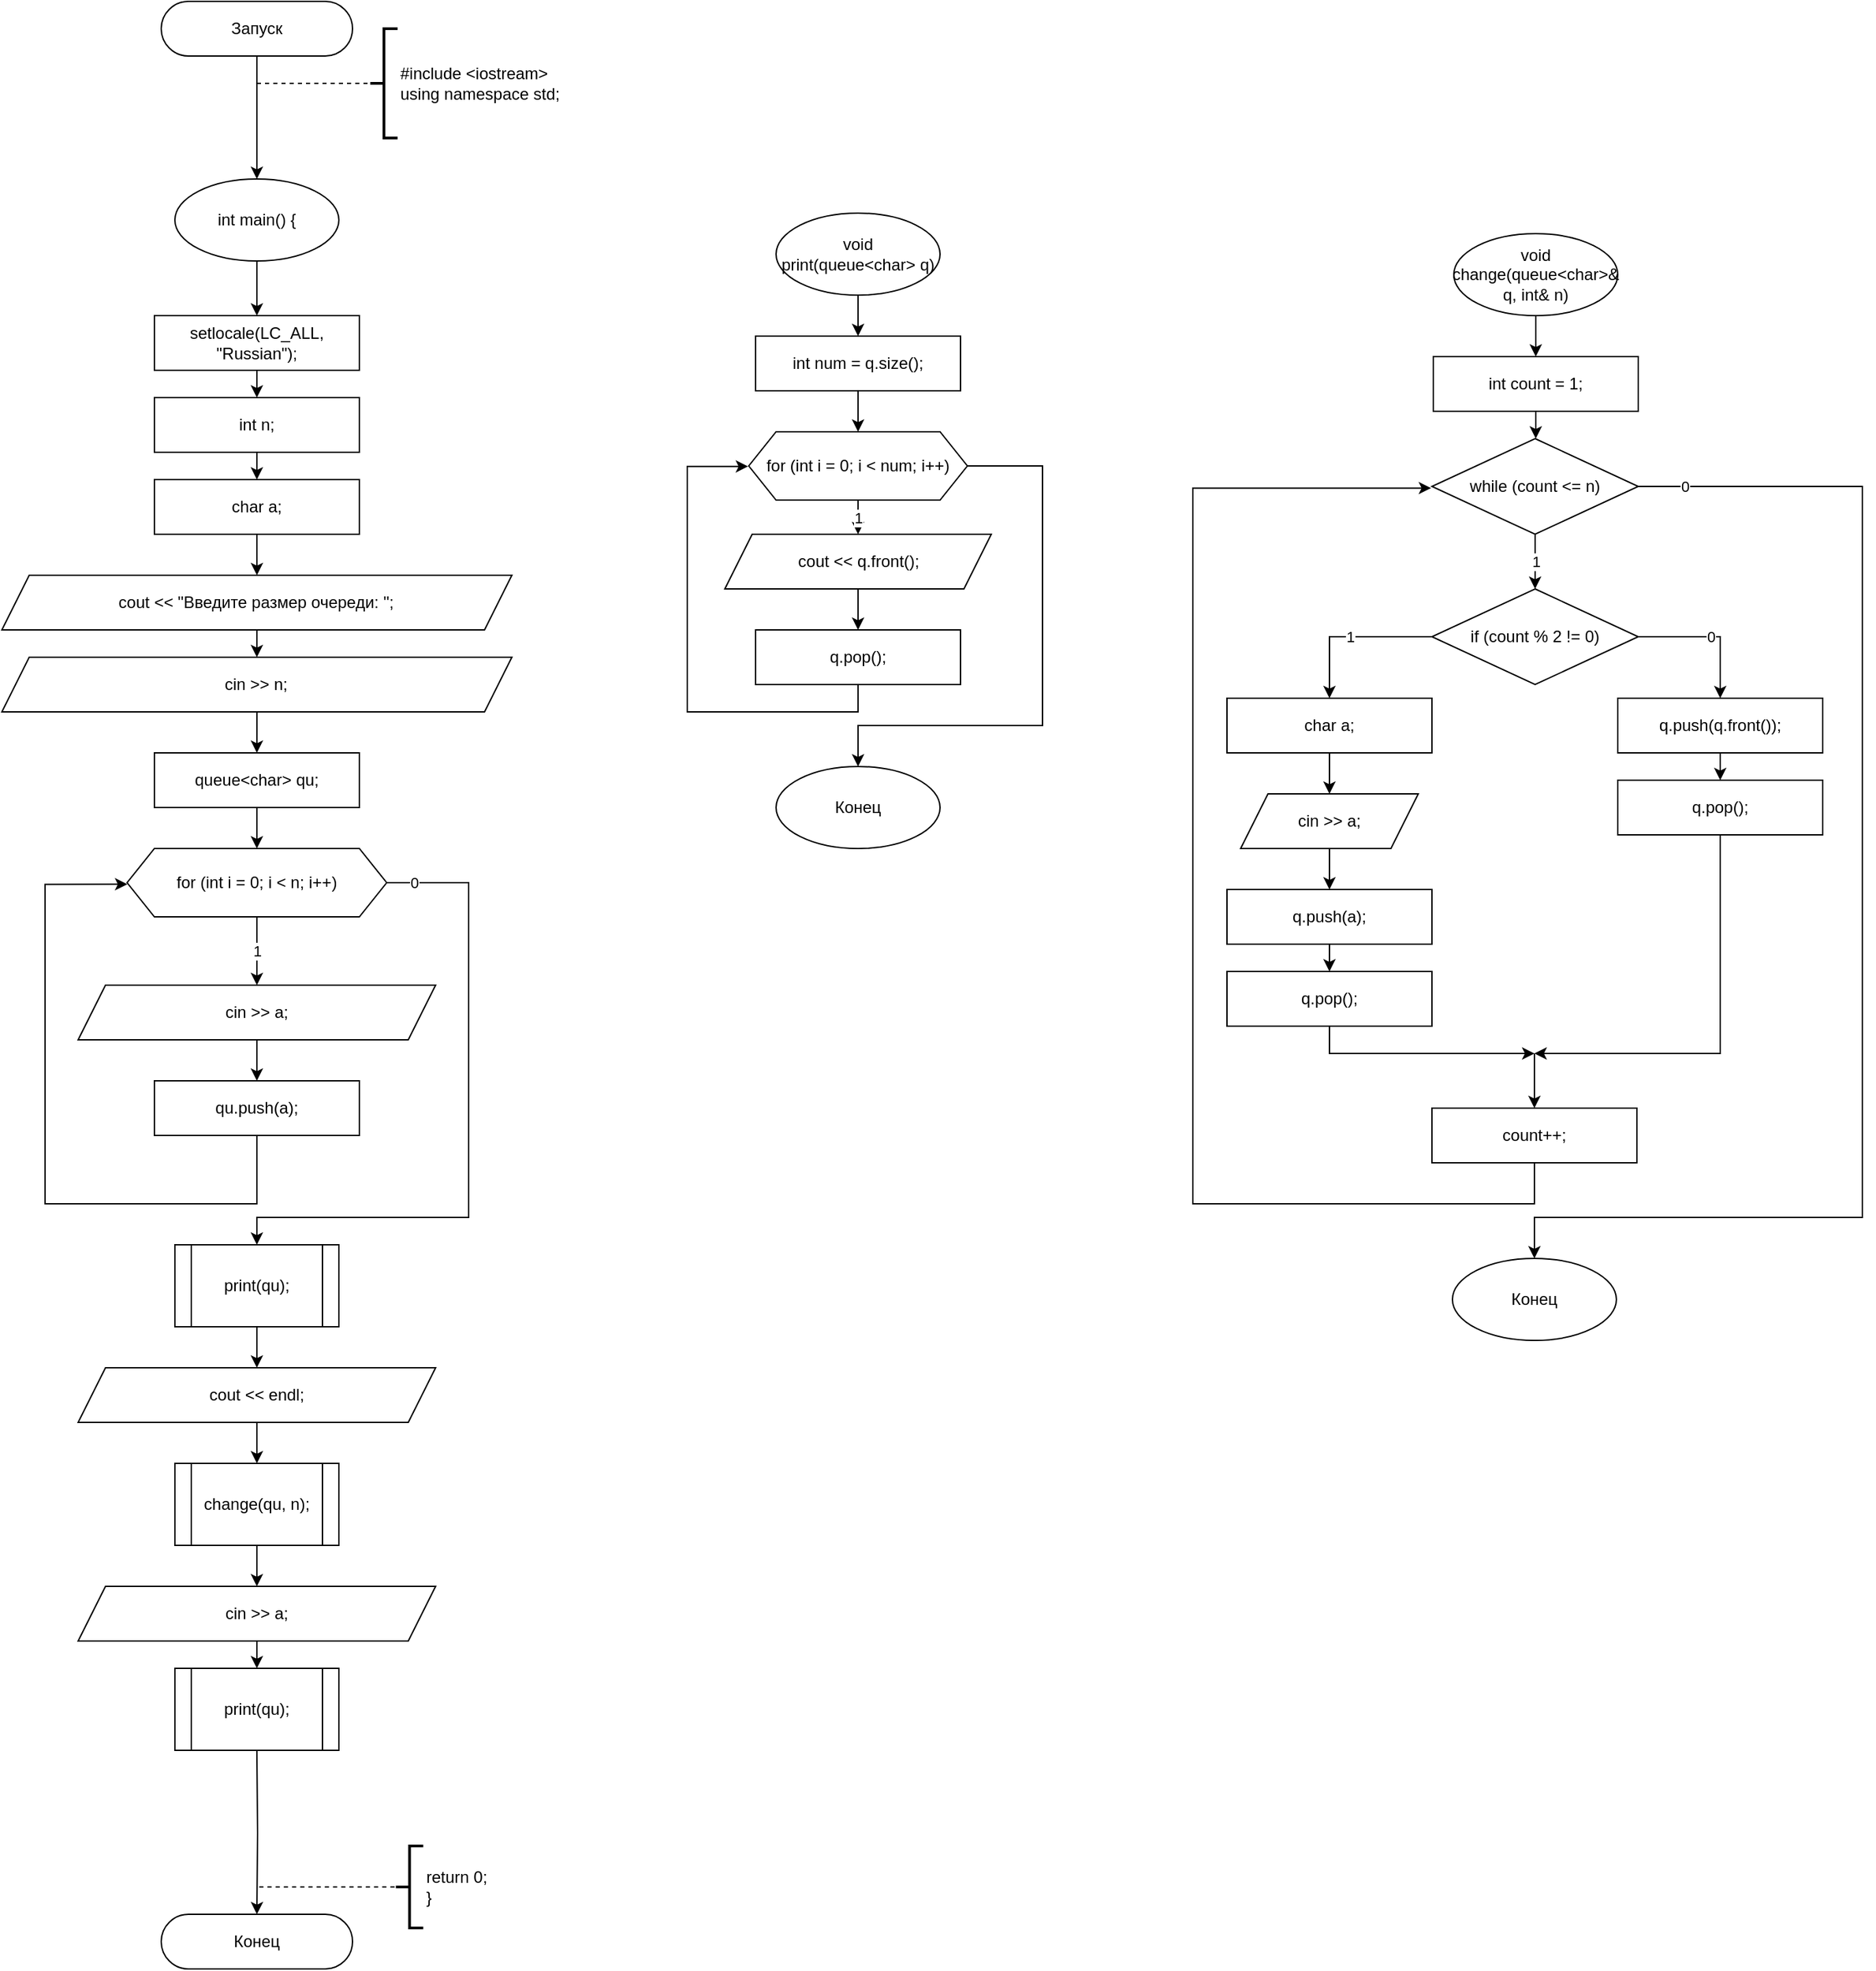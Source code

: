 <mxfile>
    <diagram id="tr8WCDj-hul7nBdrf4UF" name="Страница 1">
        <mxGraphModel dx="1064" dy="1292" grid="1" gridSize="10" guides="1" tooltips="1" connect="0" arrows="1" fold="1" page="1" pageScale="1" pageWidth="827" pageHeight="1169" math="0" shadow="0">
            <root>
                <mxCell id="0"/>
                <mxCell id="1" parent="0"/>
                <mxCell id="2" style="edgeStyle=orthogonalEdgeStyle;rounded=0;orthogonalLoop=1;jettySize=auto;html=1;" parent="1" source="3" edge="1">
                    <mxGeometry relative="1" as="geometry">
                        <mxPoint x="375" y="150" as="targetPoint"/>
                    </mxGeometry>
                </mxCell>
                <mxCell id="3" value="Запуск" style="rounded=1;whiteSpace=wrap;html=1;arcSize=50;" parent="1" vertex="1">
                    <mxGeometry x="305" y="20" width="140" height="40" as="geometry"/>
                </mxCell>
                <mxCell id="5" value="#include &amp;lt;iostream&amp;gt;&lt;br&gt;using namespace std;" style="strokeWidth=2;html=1;shape=mxgraph.flowchart.annotation_2;align=left;labelPosition=right;pointerEvents=1;" parent="1" vertex="1">
                    <mxGeometry x="458.01" y="40" width="20" height="80" as="geometry"/>
                </mxCell>
                <mxCell id="6" value="" style="endArrow=none;dashed=1;html=1;entryX=0;entryY=0.5;entryDx=0;entryDy=0;entryPerimeter=0;" parent="1" target="5" edge="1">
                    <mxGeometry width="50" height="50" relative="1" as="geometry">
                        <mxPoint x="375" y="80" as="sourcePoint"/>
                        <mxPoint x="465" y="70" as="targetPoint"/>
                    </mxGeometry>
                </mxCell>
                <mxCell id="7" value="Конец" style="rounded=1;whiteSpace=wrap;html=1;arcSize=50;" parent="1" vertex="1">
                    <mxGeometry x="305" y="1420" width="140" height="40" as="geometry"/>
                </mxCell>
                <mxCell id="10" value="return 0;&lt;br&gt;}" style="strokeWidth=2;html=1;shape=mxgraph.flowchart.annotation_2;align=left;labelPosition=right;pointerEvents=1;" parent="1" vertex="1">
                    <mxGeometry x="476.75" y="1370" width="20" height="60" as="geometry"/>
                </mxCell>
                <mxCell id="11" value="" style="endArrow=none;dashed=1;html=1;entryX=0;entryY=0.5;entryDx=0;entryDy=0;entryPerimeter=0;" parent="1" edge="1">
                    <mxGeometry width="50" height="50" relative="1" as="geometry">
                        <mxPoint x="376.75" y="1400" as="sourcePoint"/>
                        <mxPoint x="476.75" y="1400" as="targetPoint"/>
                    </mxGeometry>
                </mxCell>
                <mxCell id="383" style="edgeStyle=orthogonalEdgeStyle;html=1;rounded=0;" parent="1" source="354" edge="1">
                    <mxGeometry relative="1" as="geometry">
                        <mxPoint x="375" y="250" as="targetPoint"/>
                    </mxGeometry>
                </mxCell>
                <mxCell id="354" value="int main() {" style="ellipse;whiteSpace=wrap;html=1;" parent="1" vertex="1">
                    <mxGeometry x="315" y="150" width="120" height="60" as="geometry"/>
                </mxCell>
                <mxCell id="367" style="edgeStyle=orthogonalEdgeStyle;rounded=0;html=1;" parent="1" target="7" edge="1">
                    <mxGeometry relative="1" as="geometry">
                        <mxPoint x="375.005" y="1300" as="sourcePoint"/>
                    </mxGeometry>
                </mxCell>
                <mxCell id="442" style="edgeStyle=orthogonalEdgeStyle;rounded=0;html=1;" parent="1" source="440" edge="1">
                    <mxGeometry relative="1" as="geometry">
                        <mxPoint x="815" y="265" as="targetPoint"/>
                    </mxGeometry>
                </mxCell>
                <mxCell id="440" value="&lt;div&gt;void print(queue&amp;lt;char&amp;gt; q)&lt;/div&gt;" style="ellipse;whiteSpace=wrap;html=1;" parent="1" vertex="1">
                    <mxGeometry x="755" y="175" width="120" height="60" as="geometry"/>
                </mxCell>
                <mxCell id="445" style="edgeStyle=orthogonalEdgeStyle;rounded=0;html=1;" parent="1" source="443" edge="1">
                    <mxGeometry relative="1" as="geometry">
                        <mxPoint x="815" y="335" as="targetPoint"/>
                    </mxGeometry>
                </mxCell>
                <mxCell id="443" value="int num = q.size();" style="rounded=0;whiteSpace=wrap;html=1;" parent="1" vertex="1">
                    <mxGeometry x="740" y="265" width="150" height="40" as="geometry"/>
                </mxCell>
                <mxCell id="451" value="&lt;div&gt;Конец&lt;/div&gt;" style="ellipse;whiteSpace=wrap;html=1;" parent="1" vertex="1">
                    <mxGeometry x="755" y="580" width="120" height="60" as="geometry"/>
                </mxCell>
                <mxCell id="456" style="edgeStyle=orthogonalEdgeStyle;rounded=0;html=1;" parent="1" source="453" target="454" edge="1">
                    <mxGeometry relative="1" as="geometry"/>
                </mxCell>
                <mxCell id="453" value="&lt;div&gt;void change(queue&amp;lt;char&amp;gt;&amp;amp; q, int&amp;amp; n)&lt;/div&gt;" style="ellipse;whiteSpace=wrap;html=1;" parent="1" vertex="1">
                    <mxGeometry x="1251" y="190" width="120" height="60" as="geometry"/>
                </mxCell>
                <mxCell id="457" style="edgeStyle=orthogonalEdgeStyle;rounded=0;html=1;" parent="1" source="454" edge="1">
                    <mxGeometry relative="1" as="geometry">
                        <mxPoint x="1311.0" y="340" as="targetPoint"/>
                    </mxGeometry>
                </mxCell>
                <mxCell id="454" value="int count = 1;" style="rounded=0;whiteSpace=wrap;html=1;" parent="1" vertex="1">
                    <mxGeometry x="1236" y="280" width="150" height="40" as="geometry"/>
                </mxCell>
                <mxCell id="474" value="&lt;div&gt;Конец&lt;/div&gt;" style="ellipse;whiteSpace=wrap;html=1;" parent="1" vertex="1">
                    <mxGeometry x="1250" y="940" width="120" height="60" as="geometry"/>
                </mxCell>
                <mxCell id="507" style="edgeStyle=orthogonalEdgeStyle;rounded=0;html=1;" edge="1" parent="1" source="508" target="510">
                    <mxGeometry relative="1" as="geometry"/>
                </mxCell>
                <mxCell id="508" value="setlocale(LC_ALL, &quot;Russian&quot;);" style="rounded=0;whiteSpace=wrap;html=1;" vertex="1" parent="1">
                    <mxGeometry x="300" y="250" width="150" height="40" as="geometry"/>
                </mxCell>
                <mxCell id="509" style="edgeStyle=orthogonalEdgeStyle;rounded=0;html=1;" edge="1" parent="1" source="510" target="512">
                    <mxGeometry relative="1" as="geometry"/>
                </mxCell>
                <mxCell id="510" value="int n;" style="rounded=0;whiteSpace=wrap;html=1;" vertex="1" parent="1">
                    <mxGeometry x="300" y="310" width="150" height="40" as="geometry"/>
                </mxCell>
                <mxCell id="511" style="edgeStyle=orthogonalEdgeStyle;rounded=0;html=1;" edge="1" parent="1" source="512" target="514">
                    <mxGeometry relative="1" as="geometry"/>
                </mxCell>
                <mxCell id="512" value="char a;" style="rounded=0;whiteSpace=wrap;html=1;" vertex="1" parent="1">
                    <mxGeometry x="300" y="370" width="150" height="40" as="geometry"/>
                </mxCell>
                <mxCell id="513" style="edgeStyle=orthogonalEdgeStyle;rounded=0;html=1;" edge="1" parent="1" source="514" target="516">
                    <mxGeometry relative="1" as="geometry"/>
                </mxCell>
                <mxCell id="514" value="cout &amp;lt;&amp;lt; &quot;Введите размер очереди: &quot;;" style="shape=parallelogram;perimeter=parallelogramPerimeter;whiteSpace=wrap;html=1;fixedSize=1;" vertex="1" parent="1">
                    <mxGeometry x="188.38" y="440" width="373.25" height="40" as="geometry"/>
                </mxCell>
                <mxCell id="515" style="edgeStyle=orthogonalEdgeStyle;rounded=0;html=1;" edge="1" parent="1" source="516" target="518">
                    <mxGeometry relative="1" as="geometry"/>
                </mxCell>
                <mxCell id="516" value="cin &amp;gt;&amp;gt; n;" style="shape=parallelogram;perimeter=parallelogramPerimeter;whiteSpace=wrap;html=1;fixedSize=1;" vertex="1" parent="1">
                    <mxGeometry x="188.38" y="500" width="373.25" height="40" as="geometry"/>
                </mxCell>
                <mxCell id="517" style="edgeStyle=orthogonalEdgeStyle;rounded=0;html=1;" edge="1" parent="1" source="518" target="521">
                    <mxGeometry relative="1" as="geometry"/>
                </mxCell>
                <mxCell id="518" value="queue&amp;lt;char&amp;gt; qu;" style="rounded=0;whiteSpace=wrap;html=1;" vertex="1" parent="1">
                    <mxGeometry x="300" y="570" width="150" height="40" as="geometry"/>
                </mxCell>
                <mxCell id="519" value="1" style="edgeStyle=orthogonalEdgeStyle;rounded=0;html=1;" edge="1" parent="1" source="521" target="523">
                    <mxGeometry relative="1" as="geometry"/>
                </mxCell>
                <mxCell id="520" value="0" style="edgeStyle=orthogonalEdgeStyle;rounded=0;html=1;" edge="1" parent="1" source="521" target="527">
                    <mxGeometry x="-0.917" relative="1" as="geometry">
                        <Array as="points">
                            <mxPoint x="530" y="665"/>
                            <mxPoint x="530" y="910"/>
                            <mxPoint x="375" y="910"/>
                        </Array>
                        <mxPoint as="offset"/>
                    </mxGeometry>
                </mxCell>
                <mxCell id="521" value="for (int i = 0; i &amp;lt; n; i++)" style="shape=hexagon;perimeter=hexagonPerimeter2;whiteSpace=wrap;html=1;fixedSize=1;" vertex="1" parent="1">
                    <mxGeometry x="280.01" y="640" width="190" height="50" as="geometry"/>
                </mxCell>
                <mxCell id="522" style="edgeStyle=orthogonalEdgeStyle;rounded=0;html=1;" edge="1" parent="1" source="523">
                    <mxGeometry relative="1" as="geometry">
                        <mxPoint x="375" y="810" as="targetPoint"/>
                    </mxGeometry>
                </mxCell>
                <mxCell id="523" value="cin &amp;gt;&amp;gt; a;" style="shape=parallelogram;perimeter=parallelogramPerimeter;whiteSpace=wrap;html=1;fixedSize=1;" vertex="1" parent="1">
                    <mxGeometry x="244.19" y="740" width="261.62" height="40" as="geometry"/>
                </mxCell>
                <mxCell id="524" style="edgeStyle=orthogonalEdgeStyle;rounded=0;html=1;entryX=0.001;entryY=0.523;entryDx=0;entryDy=0;entryPerimeter=0;" edge="1" parent="1" source="536" target="521">
                    <mxGeometry relative="1" as="geometry">
                        <Array as="points">
                            <mxPoint x="375" y="900"/>
                            <mxPoint x="220" y="900"/>
                            <mxPoint x="220" y="666"/>
                        </Array>
                        <mxPoint x="375" y="870" as="sourcePoint"/>
                    </mxGeometry>
                </mxCell>
                <mxCell id="526" style="edgeStyle=orthogonalEdgeStyle;rounded=0;html=1;" edge="1" parent="1" source="527" target="529">
                    <mxGeometry relative="1" as="geometry"/>
                </mxCell>
                <mxCell id="527" value="print(qu);" style="shape=process;whiteSpace=wrap;html=1;backgroundOutline=1;" vertex="1" parent="1">
                    <mxGeometry x="315" y="930" width="120" height="60" as="geometry"/>
                </mxCell>
                <mxCell id="528" style="edgeStyle=orthogonalEdgeStyle;rounded=0;html=1;" edge="1" parent="1" source="529" target="533">
                    <mxGeometry relative="1" as="geometry"/>
                </mxCell>
                <mxCell id="529" value="cout &amp;lt;&amp;lt; endl;" style="shape=parallelogram;perimeter=parallelogramPerimeter;whiteSpace=wrap;html=1;fixedSize=1;" vertex="1" parent="1">
                    <mxGeometry x="244.2" y="1020" width="261.62" height="40" as="geometry"/>
                </mxCell>
                <mxCell id="530" style="edgeStyle=orthogonalEdgeStyle;rounded=0;html=1;" edge="1" parent="1" source="531" target="535">
                    <mxGeometry relative="1" as="geometry"/>
                </mxCell>
                <mxCell id="531" value="cin &amp;gt;&amp;gt; a;" style="shape=parallelogram;perimeter=parallelogramPerimeter;whiteSpace=wrap;html=1;fixedSize=1;" vertex="1" parent="1">
                    <mxGeometry x="244.19" y="1180" width="261.62" height="40" as="geometry"/>
                </mxCell>
                <mxCell id="532" style="edgeStyle=orthogonalEdgeStyle;rounded=0;html=1;" edge="1" parent="1" source="533" target="531">
                    <mxGeometry relative="1" as="geometry"/>
                </mxCell>
                <mxCell id="533" value="change(qu, n);" style="shape=process;whiteSpace=wrap;html=1;backgroundOutline=1;" vertex="1" parent="1">
                    <mxGeometry x="315" y="1090" width="120" height="60" as="geometry"/>
                </mxCell>
                <mxCell id="535" value="print(qu);" style="shape=process;whiteSpace=wrap;html=1;backgroundOutline=1;" vertex="1" parent="1">
                    <mxGeometry x="315.01" y="1240" width="120" height="60" as="geometry"/>
                </mxCell>
                <mxCell id="536" value="qu.push(a);" style="rounded=0;whiteSpace=wrap;html=1;" vertex="1" parent="1">
                    <mxGeometry x="300.01" y="810" width="150" height="40" as="geometry"/>
                </mxCell>
                <mxCell id="541" value="1" style="edgeStyle=none;html=1;" edge="1" parent="1" source="539" target="540">
                    <mxGeometry relative="1" as="geometry"/>
                </mxCell>
                <mxCell id="545" style="edgeStyle=orthogonalEdgeStyle;rounded=0;html=1;" edge="1" parent="1" source="539" target="451">
                    <mxGeometry relative="1" as="geometry">
                        <Array as="points">
                            <mxPoint x="950" y="360"/>
                            <mxPoint x="950" y="550"/>
                            <mxPoint x="815" y="550"/>
                        </Array>
                    </mxGeometry>
                </mxCell>
                <mxCell id="539" value="for (int i = 0; i &amp;lt; num; i++)" style="shape=hexagon;perimeter=hexagonPerimeter2;whiteSpace=wrap;html=1;fixedSize=1;" vertex="1" parent="1">
                    <mxGeometry x="735" y="335" width="160" height="50" as="geometry"/>
                </mxCell>
                <mxCell id="543" style="edgeStyle=orthogonalEdgeStyle;html=1;" edge="1" parent="1" source="540" target="542">
                    <mxGeometry relative="1" as="geometry"/>
                </mxCell>
                <mxCell id="540" value="cout &amp;lt;&amp;lt; q.front();" style="shape=parallelogram;perimeter=parallelogramPerimeter;whiteSpace=wrap;html=1;fixedSize=1;" vertex="1" parent="1">
                    <mxGeometry x="717.5" y="410" width="195" height="40" as="geometry"/>
                </mxCell>
                <mxCell id="544" style="edgeStyle=orthogonalEdgeStyle;html=1;entryX=-0.003;entryY=0.507;entryDx=0;entryDy=0;entryPerimeter=0;rounded=0;" edge="1" parent="1" source="542" target="539">
                    <mxGeometry relative="1" as="geometry">
                        <Array as="points">
                            <mxPoint x="815" y="540"/>
                            <mxPoint x="690" y="540"/>
                            <mxPoint x="690" y="360"/>
                        </Array>
                    </mxGeometry>
                </mxCell>
                <mxCell id="542" value="q.pop();" style="rounded=0;whiteSpace=wrap;html=1;" vertex="1" parent="1">
                    <mxGeometry x="740" y="480" width="150" height="40" as="geometry"/>
                </mxCell>
                <mxCell id="548" value="1" style="edgeStyle=orthogonalEdgeStyle;rounded=0;html=1;" edge="1" parent="1" source="546" target="547">
                    <mxGeometry relative="1" as="geometry"/>
                </mxCell>
                <mxCell id="567" value="0" style="edgeStyle=orthogonalEdgeStyle;rounded=0;html=1;" edge="1" parent="1" source="546" target="474">
                    <mxGeometry x="-0.93" relative="1" as="geometry">
                        <Array as="points">
                            <mxPoint x="1550" y="375"/>
                            <mxPoint x="1550" y="910"/>
                            <mxPoint x="1310" y="910"/>
                        </Array>
                        <mxPoint as="offset"/>
                    </mxGeometry>
                </mxCell>
                <mxCell id="546" value="while (count &amp;lt;= n)" style="rhombus;whiteSpace=wrap;html=1;" vertex="1" parent="1">
                    <mxGeometry x="1235" y="340" width="151" height="70" as="geometry"/>
                </mxCell>
                <mxCell id="551" value="1" style="edgeStyle=orthogonalEdgeStyle;rounded=0;html=1;" edge="1" parent="1" source="547" target="550">
                    <mxGeometry relative="1" as="geometry">
                        <Array as="points">
                            <mxPoint x="1160" y="485"/>
                        </Array>
                    </mxGeometry>
                </mxCell>
                <mxCell id="559" value="0" style="edgeStyle=orthogonalEdgeStyle;rounded=0;html=1;" edge="1" parent="1" source="547" target="558">
                    <mxGeometry relative="1" as="geometry">
                        <Array as="points">
                            <mxPoint x="1446" y="485"/>
                        </Array>
                    </mxGeometry>
                </mxCell>
                <mxCell id="547" value="if (count % 2 != 0)" style="rhombus;whiteSpace=wrap;html=1;" vertex="1" parent="1">
                    <mxGeometry x="1235" y="450" width="151" height="70" as="geometry"/>
                </mxCell>
                <mxCell id="553" style="edgeStyle=orthogonalEdgeStyle;rounded=0;html=1;" edge="1" parent="1" source="550" target="552">
                    <mxGeometry relative="1" as="geometry"/>
                </mxCell>
                <mxCell id="550" value="char a;" style="rounded=0;whiteSpace=wrap;html=1;" vertex="1" parent="1">
                    <mxGeometry x="1085" y="530" width="150" height="40" as="geometry"/>
                </mxCell>
                <mxCell id="556" style="edgeStyle=orthogonalEdgeStyle;rounded=0;html=1;" edge="1" parent="1" source="552" target="555">
                    <mxGeometry relative="1" as="geometry"/>
                </mxCell>
                <mxCell id="552" value="cin &amp;gt;&amp;gt; a;" style="shape=parallelogram;perimeter=parallelogramPerimeter;whiteSpace=wrap;html=1;fixedSize=1;" vertex="1" parent="1">
                    <mxGeometry x="1095" y="600" width="130" height="40" as="geometry"/>
                </mxCell>
                <mxCell id="563" style="edgeStyle=orthogonalEdgeStyle;rounded=0;html=1;" edge="1" parent="1" source="554">
                    <mxGeometry relative="1" as="geometry">
                        <mxPoint x="1310" y="790" as="targetPoint"/>
                        <Array as="points">
                            <mxPoint x="1160" y="790"/>
                        </Array>
                    </mxGeometry>
                </mxCell>
                <mxCell id="554" value="q.pop();" style="rounded=0;whiteSpace=wrap;html=1;" vertex="1" parent="1">
                    <mxGeometry x="1085" y="730" width="150" height="40" as="geometry"/>
                </mxCell>
                <mxCell id="557" style="edgeStyle=orthogonalEdgeStyle;rounded=0;html=1;" edge="1" parent="1" source="555" target="554">
                    <mxGeometry relative="1" as="geometry"/>
                </mxCell>
                <mxCell id="555" value="q.push(a);" style="rounded=0;whiteSpace=wrap;html=1;" vertex="1" parent="1">
                    <mxGeometry x="1085" y="670" width="150" height="40" as="geometry"/>
                </mxCell>
                <mxCell id="561" style="edgeStyle=orthogonalEdgeStyle;rounded=0;html=1;" edge="1" parent="1" source="558" target="560">
                    <mxGeometry relative="1" as="geometry"/>
                </mxCell>
                <mxCell id="558" value="q.push(q.front());" style="rounded=0;whiteSpace=wrap;html=1;" vertex="1" parent="1">
                    <mxGeometry x="1371" y="530" width="150" height="40" as="geometry"/>
                </mxCell>
                <mxCell id="564" style="edgeStyle=orthogonalEdgeStyle;rounded=0;html=1;" edge="1" parent="1" source="560">
                    <mxGeometry relative="1" as="geometry">
                        <mxPoint x="1310" y="790" as="targetPoint"/>
                        <Array as="points">
                            <mxPoint x="1446" y="790"/>
                        </Array>
                    </mxGeometry>
                </mxCell>
                <mxCell id="560" value="q.pop();" style="rounded=0;whiteSpace=wrap;html=1;" vertex="1" parent="1">
                    <mxGeometry x="1371" y="590" width="150" height="40" as="geometry"/>
                </mxCell>
                <mxCell id="566" style="edgeStyle=orthogonalEdgeStyle;rounded=0;html=1;entryX=-0.004;entryY=0.517;entryDx=0;entryDy=0;entryPerimeter=0;" edge="1" parent="1" source="562" target="546">
                    <mxGeometry relative="1" as="geometry">
                        <Array as="points">
                            <mxPoint x="1310" y="900"/>
                            <mxPoint x="1060" y="900"/>
                            <mxPoint x="1060" y="376"/>
                        </Array>
                    </mxGeometry>
                </mxCell>
                <mxCell id="562" value="count++;" style="rounded=0;whiteSpace=wrap;html=1;" vertex="1" parent="1">
                    <mxGeometry x="1235" y="830" width="150" height="40" as="geometry"/>
                </mxCell>
                <mxCell id="565" value="" style="endArrow=classic;html=1;rounded=0;" edge="1" parent="1" target="562">
                    <mxGeometry width="50" height="50" relative="1" as="geometry">
                        <mxPoint x="1310" y="790" as="sourcePoint"/>
                        <mxPoint x="1340" y="750" as="targetPoint"/>
                    </mxGeometry>
                </mxCell>
            </root>
        </mxGraphModel>
    </diagram>
</mxfile>
